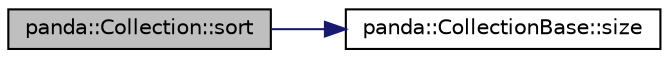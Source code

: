 digraph G
{
  edge [fontname="Helvetica",fontsize="10",labelfontname="Helvetica",labelfontsize="10"];
  node [fontname="Helvetica",fontsize="10",shape=record];
  rankdir=LR;
  Node1 [label="panda::Collection::sort",height=0.2,width=0.4,color="black", fillcolor="grey75", style="filled" fontcolor="black"];
  Node1 -> Node2 [color="midnightblue",fontsize="10",style="solid"];
  Node2 [label="panda::CollectionBase::size",height=0.2,width=0.4,color="black", fillcolor="white", style="filled",URL="$classpanda_1_1CollectionBase.html#a341cdaab81b20671510b14476973369e"];
}
